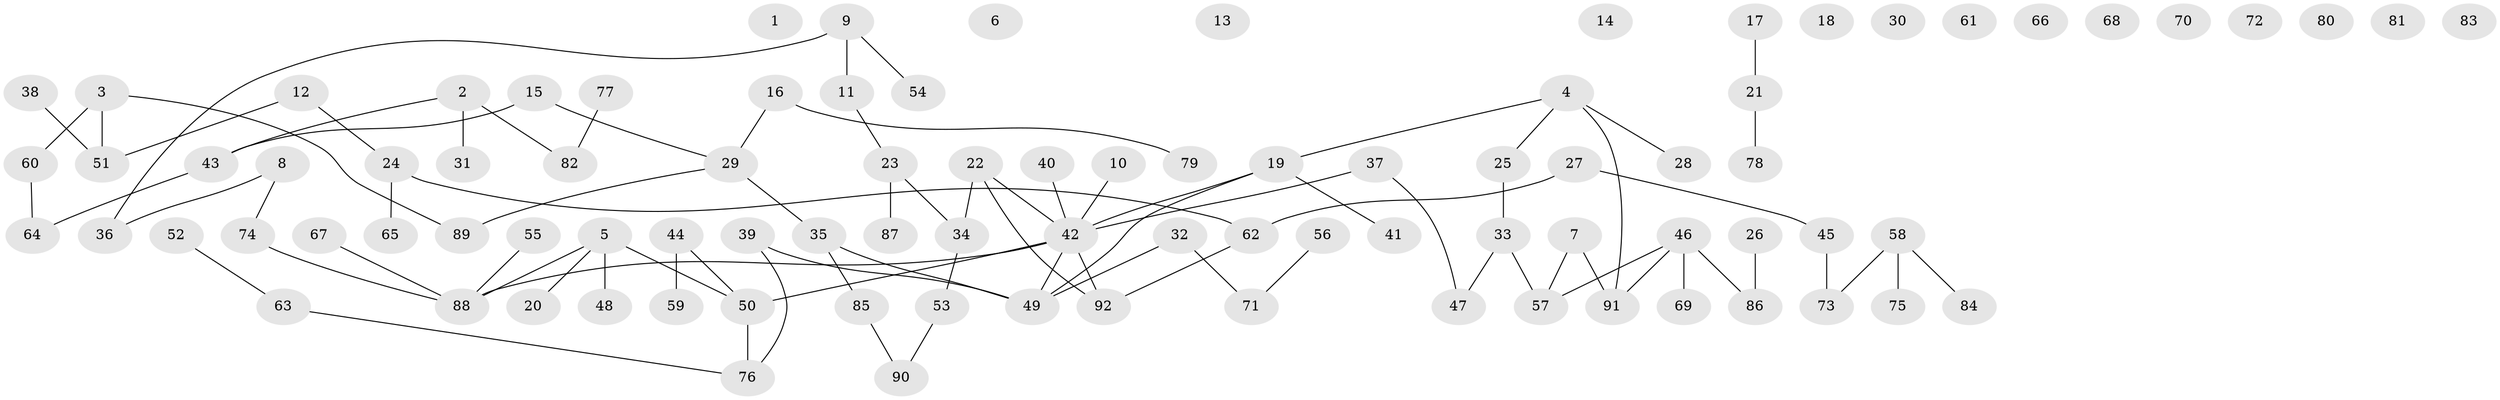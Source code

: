 // Generated by graph-tools (version 1.1) at 2025/12/03/09/25 04:12:58]
// undirected, 92 vertices, 87 edges
graph export_dot {
graph [start="1"]
  node [color=gray90,style=filled];
  1;
  2;
  3;
  4;
  5;
  6;
  7;
  8;
  9;
  10;
  11;
  12;
  13;
  14;
  15;
  16;
  17;
  18;
  19;
  20;
  21;
  22;
  23;
  24;
  25;
  26;
  27;
  28;
  29;
  30;
  31;
  32;
  33;
  34;
  35;
  36;
  37;
  38;
  39;
  40;
  41;
  42;
  43;
  44;
  45;
  46;
  47;
  48;
  49;
  50;
  51;
  52;
  53;
  54;
  55;
  56;
  57;
  58;
  59;
  60;
  61;
  62;
  63;
  64;
  65;
  66;
  67;
  68;
  69;
  70;
  71;
  72;
  73;
  74;
  75;
  76;
  77;
  78;
  79;
  80;
  81;
  82;
  83;
  84;
  85;
  86;
  87;
  88;
  89;
  90;
  91;
  92;
  2 -- 31;
  2 -- 43;
  2 -- 82;
  3 -- 51;
  3 -- 60;
  3 -- 89;
  4 -- 19;
  4 -- 25;
  4 -- 28;
  4 -- 91;
  5 -- 20;
  5 -- 48;
  5 -- 50;
  5 -- 88;
  7 -- 57;
  7 -- 91;
  8 -- 36;
  8 -- 74;
  9 -- 11;
  9 -- 36;
  9 -- 54;
  10 -- 42;
  11 -- 23;
  12 -- 24;
  12 -- 51;
  15 -- 29;
  15 -- 43;
  16 -- 29;
  16 -- 79;
  17 -- 21;
  19 -- 41;
  19 -- 42;
  19 -- 49;
  21 -- 78;
  22 -- 34;
  22 -- 42;
  22 -- 92;
  23 -- 34;
  23 -- 87;
  24 -- 62;
  24 -- 65;
  25 -- 33;
  26 -- 86;
  27 -- 45;
  27 -- 62;
  29 -- 35;
  29 -- 89;
  32 -- 49;
  32 -- 71;
  33 -- 47;
  33 -- 57;
  34 -- 53;
  35 -- 49;
  35 -- 85;
  37 -- 42;
  37 -- 47;
  38 -- 51;
  39 -- 49;
  39 -- 76;
  40 -- 42;
  42 -- 49;
  42 -- 50;
  42 -- 88;
  42 -- 92;
  43 -- 64;
  44 -- 50;
  44 -- 59;
  45 -- 73;
  46 -- 57;
  46 -- 69;
  46 -- 86;
  46 -- 91;
  50 -- 76;
  52 -- 63;
  53 -- 90;
  55 -- 88;
  56 -- 71;
  58 -- 73;
  58 -- 75;
  58 -- 84;
  60 -- 64;
  62 -- 92;
  63 -- 76;
  67 -- 88;
  74 -- 88;
  77 -- 82;
  85 -- 90;
}
